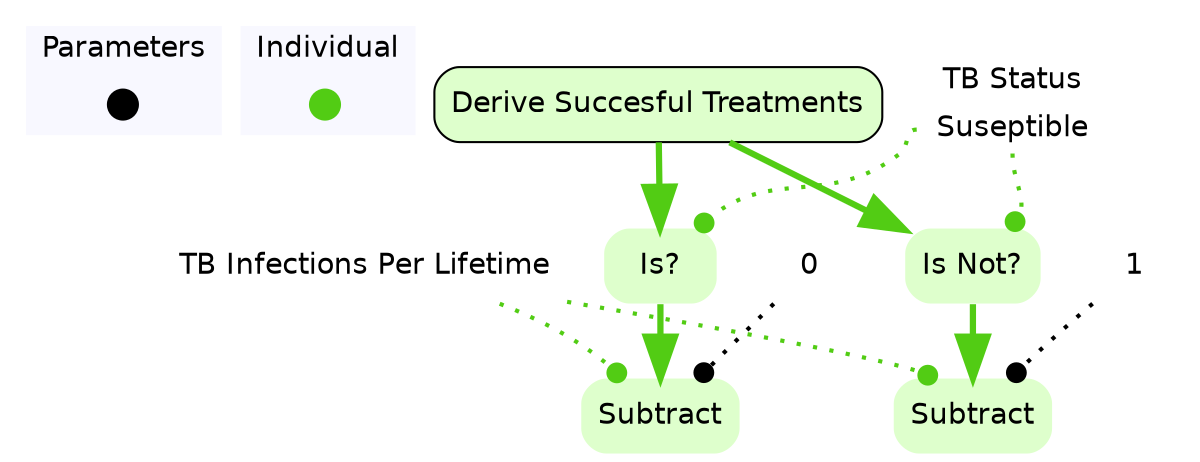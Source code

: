 digraph deriveSuccesfulTreatments {

	subgraph clustercontextKey {
		fontname=Helvetica;
		label="Parameters";
		style="filled";
		fillcolor=ghostwhite;
		color=white;
		labeljust=l;
		contextOverview [style=filled,shape=point,fixedsize=true,width=.2,height=.2,fontcolor=white,color="black",label=""];
	}
	subgraph clusterindividualKey {
		fontname=Helvetica;
		nodesep=0.1;
		style="filled";
		fillcolor=ghostwhite;
		label="Individual";
		color=white;
		labeljust=l;
		deriveSuccesfulTreatmentsOverview [fontname=Helvetica,style=filled,shape=point,fixedsize=true,width=.2,height=.2,fontcolor=white,color="0.277, 0.9 , 0.8",label="",URL="individual__Overview.svg"];

	}
		individualtBStatusRecord [shape=record,fontname=Helvetica,style=filled,color=none,fillcolor=white,label="{<individualtBStatus> TB Status | {<individualtBStatussuseptible> Suseptible}}"];
		individualtBInfectionsPerLifetime [shape=none,fontsize=14,style="filled",fontname=Helvetica,color=none,fillcolor=white,label="TB Infections Per Lifetime"];

//subgraph clusterderiveSuccesfulTreatments {
	//style=filled;
	//color=white;
	//fillcolor="0.0, 0.0, 0.98";
		deriveSuccesfulTreatments [shape=box,style="rounded,filled",fontname=Helvetica,color=black,fillcolor="0.277, 0.2, 1.0",label="Derive Succesful Treatments",URL="individual_deriveSuccesfulTreatments.svg"];
	deriveSuccesfulTreatments ->  tBStatusDifferentSuseptibleQuery [color="0.277, 0.9 , 0.8",penwidth=3.0,arrowsize=2.0];
	deriveSuccesfulTreatments ->  tBStatusIdenticalSuseptibleQueryCopyCopy [color="0.277, 0.9 , 0.8",penwidth=3.0,arrowsize=2.0];
		tBInfectionsPerLifetimeSubtractUnit [shape=none,style="rounded,filled",fontname=Helvetica,color="0.277, 0.2, 1.0",label="Subtract"];
		tBStatusIdenticalSuseptibleQueryCopyCopy [shape=none,style="rounded,filled",fontname=Helvetica,color="0.277, 0.2, 1.0",label="Is?"];
	tBStatusIdenticalSuseptibleQueryCopyCopy ->  tBInfectionsPerLifetimeSubtractZero [color="0.277, 0.9 , 0.8",penwidth=3.0,arrowsize=2.0];
		tBStatusDifferentSuseptibleQuery [shape=none,style="rounded,filled",fontname=Helvetica,color="0.277, 0.2, 1.0",label="Is Not?"];
	tBStatusDifferentSuseptibleQuery ->  tBInfectionsPerLifetimeSubtractUnit [color="0.277, 0.9 , 0.8",penwidth=3.0,arrowsize=2.0];
		tBInfectionsPerLifetimeSubtractZero [shape=none,style="rounded,filled",fontname=Helvetica,color="0.277, 0.2, 1.0",label="Subtract"];
//}
		individualtBInfectionsPerLifetime -> tBInfectionsPerLifetimeSubtractUnit:nw [style=dotted,arrowhead=dot,color="0.277, 0.9 , 0.8",penwidth=2.0];
	
		importxyxtBInfectionsPerLifetimeSubtractUnitfunctionsunit0 [fontname=Helvetica,shape=none,label="1"];
		importxyxtBInfectionsPerLifetimeSubtractUnitfunctionsunit0 -> tBInfectionsPerLifetimeSubtractUnit:ne [style=dotted,arrowhead=dot,color=black,penwidth=2.0];
		individualtBStatusRecord:individualtBStatussuseptible -> tBStatusIdenticalSuseptibleQueryCopyCopy:ne [style=dotted,arrowhead=dot,color="0.277, 0.9 , 0.8",penwidth=2.0];
		individualtBStatusRecord:individualtBStatussuseptible -> tBStatusDifferentSuseptibleQuery:ne [style=dotted,arrowhead=dot,color="0.277, 0.9 , 0.8",penwidth=2.0];
		individualtBInfectionsPerLifetime -> tBInfectionsPerLifetimeSubtractZero:nw [style=dotted,arrowhead=dot,color="0.277, 0.9 , 0.8",penwidth=2.0];
	
		importxyxtBInfectionsPerLifetimeSubtractZerofunctionszero0 [fontname=Helvetica,shape=none,label="0"];
		importxyxtBInfectionsPerLifetimeSubtractZerofunctionszero0 -> tBInfectionsPerLifetimeSubtractZero:ne [style=dotted,arrowhead=dot,color=black,penwidth=2.0];
}
